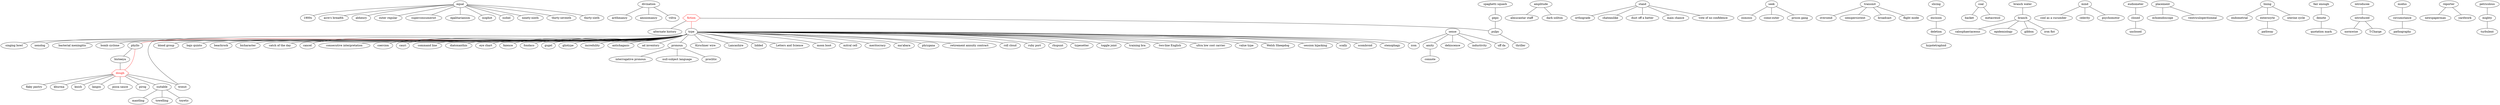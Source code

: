 strict graph  {
"equal";
"1900s";
"divination";
"arithmancy";
"acre's breadth";
"fiction" [color=red fontcolor=red shape=hexagon];
"alternate history";
"abhenry";
"amniomancy";
"sense";
"amity";
"connote";
"type";
"antichagasic";
"amplitude";
"almucantar staff";
"ad inventory";
"stand";
"orthograde";
"seek";
"osmosis";
"outer regular";
"transmit";
"oversend";
"semipersistent";
"session hijacking";
"scally";
"superconsumerist";
"scombroid";
"stenophagy";
"slicing";
"excision";
"spaghetti squash";
"pepo";
"singing bowl";
"xenolog";
"coal";
"backet";
"bacterial meningitis";
"bomb cyclone";
"phyllo";
"bisteeya";
"dough" [color=red fontcolor=red shape=hexagon];
"branch water";
"branch";
"blood group";
"broadcast";
"bajo quinto";
"beachrock";
"bicharacter";
"catch of the day";
"cancel";
"consecutive interpretation";
"coercion";
"cauri";
"come-outer";
"mind";
"cool as a cucumber";
"celerity";
"calosphaeriaceous";
"chateaulike";
"command line";
"dehiscence";
"dark soliton";
"dust off a batter";
"suitable";
"diatoxanthin";
"deletion";
"eudiometer";
"closed";
"epidemiology";
"placement";
"echoendoscope";
"lining";
"endometrial";
"egalitarianism";
"enterocyte";
"pathway";
"eye chart";
"flaky pastry";
"flight mode";
"faience";
"fondaco";
"fair enough";
"denote";
"gibbon";
"gugel";
"gliotype";
"hypotetraploid";
"incredulity";
"isophot";
"introducee";
"introduced";
"icon";
"iron fist";
"inductivity";
"pronoun";
"interrogative pronoun";
"isohel";
"Kirschner wire";
"khurma";
"knish";
"Lancashire";
"lidded";
"langos";
"Letters and Science";
"metacresol";
"mantling";
"moon boot";
"mitral cell";
"modus";
"circumstance";
"main chance";
"meritocracy";
"ma'abara";
"ninety-ninth";
"reporter";
"newspaperman";
"normwise";
"null-subject language";
"petricolous";
"mighty";
"pizza sauce";
"prison gang";
"pulpy";
"thriller";
"pathography";
"phrygana";
"pirog";
"psychomotor";
"proclitic";
"quotation mark";
"retirement annuity contract";
"roll cloud";
"ruby port";
"rhupunt";
"turbulent";
"typesetter";
"toggle joint";
"towelling";
"thirty-seventh";
"toyetic";
"training bra";
"T-Charge";
"thirty-sixth";
"two-line English";
"uterine cycle";
"uff da";
"unclosed";
"ultra low cost carrier";
"vote of no confidence";
"ventriculoperitioneal";
"völva";
"value type";
"wonut";
"Welsh Sheepdog";
"yardwork";
"equal" -- "1900s";
"equal" -- "acre's breadth";
"equal" -- "abhenry";
"equal" -- "outer regular";
"equal" -- "superconsumerist";
"equal" -- "egalitarianism";
"equal" -- "isophot";
"equal" -- "isohel";
"equal" -- "ninety-ninth";
"equal" -- "thirty-seventh";
"equal" -- "thirty-sixth";
"divination" -- "arithmancy";
"divination" -- "amniomancy";
"divination" -- "völva";
"fiction" -- "alternate history";
"fiction" -- "type" [color=red];
"fiction" -- "pulpy";
"sense" -- "amity";
"sense" -- "dehiscence";
"sense" -- "icon";
"sense" -- "inductivity";
"sense" -- "uff da";
"amity" -- "connote";
"type" -- "antichagasic";
"type" -- "ad inventory";
"type" -- "session hijacking";
"type" -- "scally";
"type" -- "scombroid";
"type" -- "stenophagy";
"type" -- "singing bowl";
"type" -- "xenolog";
"type" -- "bacterial meningitis";
"type" -- "bomb cyclone";
"type" -- "blood group";
"type" -- "bajo quinto";
"type" -- "beachrock";
"type" -- "bicharacter";
"type" -- "catch of the day";
"type" -- "cancel";
"type" -- "consecutive interpretation";
"type" -- "coercion";
"type" -- "cauri";
"type" -- "command line";
"type" -- "diatoxanthin";
"type" -- "eye chart";
"type" -- "faience";
"type" -- "fondaco";
"type" -- "gugel";
"type" -- "gliotype";
"type" -- "incredulity";
"type" -- "icon";
"type" -- "Kirschner wire";
"type" -- "Lancashire";
"type" -- "lidded";
"type" -- "Letters and Science";
"type" -- "moon boot";
"type" -- "mitral cell";
"type" -- "meritocracy";
"type" -- "ma'abara";
"type" -- "pronoun";
"type" -- "phrygana";
"type" -- "phyllo" [color=red];
"type" -- "retirement annuity contract";
"type" -- "roll cloud";
"type" -- "ruby port";
"type" -- "rhupunt";
"type" -- "typesetter";
"type" -- "toggle joint";
"type" -- "training bra";
"type" -- "two-line English";
"type" -- "ultra low cost carrier";
"type" -- "value type";
"type" -- "wonut";
"type" -- "Welsh Sheepdog";
"amplitude" -- "almucantar staff";
"amplitude" -- "dark soliton";
"stand" -- "orthograde";
"stand" -- "chateaulike";
"stand" -- "dust off a batter";
"stand" -- "main chance";
"stand" -- "vote of no confidence";
"seek" -- "osmosis";
"seek" -- "come-outer";
"seek" -- "prison gang";
"transmit" -- "oversend";
"transmit" -- "semipersistent";
"transmit" -- "broadcast";
"transmit" -- "flight mode";
"slicing" -- "excision";
"excision" -- "deletion";
"spaghetti squash" -- "pepo";
"pepo" -- "pulpy";
"coal" -- "backet";
"coal" -- "metacresol";
"phyllo" -- "bisteeya";
"phyllo" -- "dough" [color=red];
"bisteeya" -- "dough";
"dough" -- "suitable";
"dough" -- "flaky pastry";
"dough" -- "khurma";
"dough" -- "knish";
"dough" -- "langos";
"dough" -- "pizza sauce";
"dough" -- "pirog";
"dough" -- "wonut";
"branch water" -- "branch";
"branch" -- "calosphaeriaceous";
"branch" -- "epidemiology";
"branch" -- "gibbon";
"branch" -- "iron fist";
"mind" -- "cool as a cucumber";
"mind" -- "celerity";
"mind" -- "psychomotor";
"suitable" -- "mantling";
"suitable" -- "towelling";
"suitable" -- "toyetic";
"deletion" -- "hypotetraploid";
"eudiometer" -- "closed";
"closed" -- "unclosed";
"placement" -- "echoendoscope";
"placement" -- "ventriculoperitioneal";
"lining" -- "endometrial";
"lining" -- "enterocyte";
"lining" -- "uterine cycle";
"enterocyte" -- "pathway";
"fair enough" -- "denote";
"denote" -- "quotation mark";
"introducee" -- "introduced";
"introduced" -- "normwise";
"introduced" -- "T-Charge";
"pronoun" -- "interrogative pronoun";
"pronoun" -- "null-subject language";
"pronoun" -- "proclitic";
"modus" -- "circumstance";
"circumstance" -- "pathography";
"reporter" -- "newspaperman";
"reporter" -- "yardwork";
"petricolous" -- "mighty";
"mighty" -- "turbulent";
"pulpy" -- "thriller";
}
